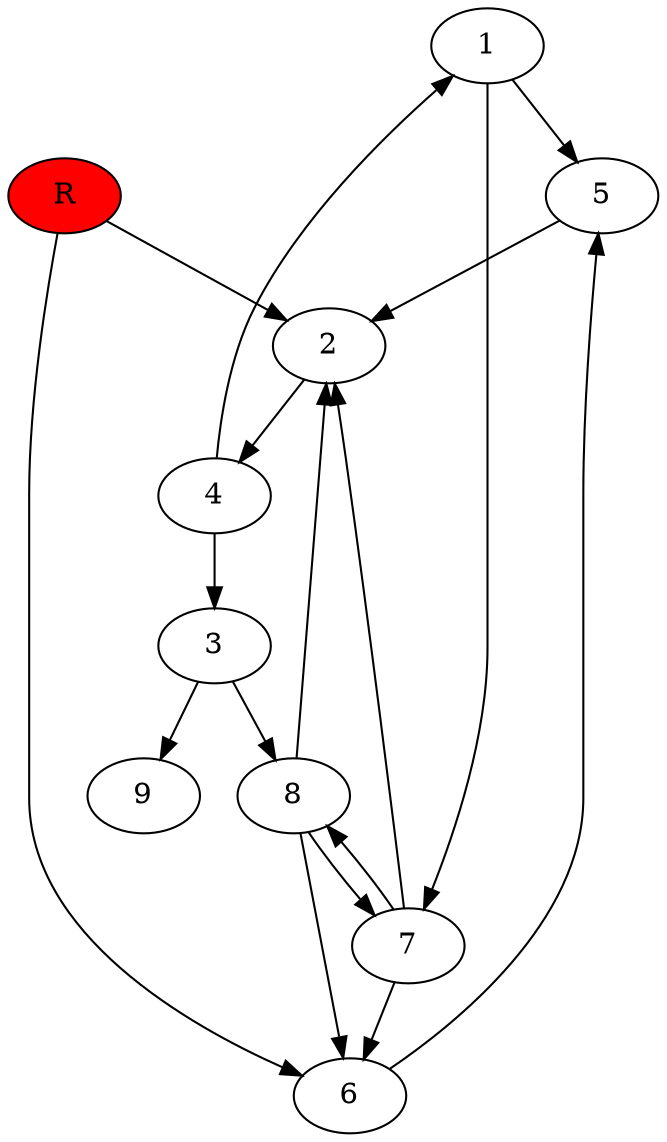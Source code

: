 digraph prb15532 {
	1
	2
	3
	4
	5
	6
	7
	8
	R [fillcolor="#ff0000" style=filled]
	1 -> 5
	1 -> 7
	2 -> 4
	3 -> 8
	3 -> 9
	4 -> 1
	4 -> 3
	5 -> 2
	6 -> 5
	7 -> 2
	7 -> 6
	7 -> 8
	8 -> 2
	8 -> 6
	8 -> 7
	R -> 2
	R -> 6
}
